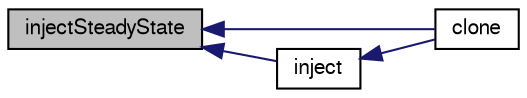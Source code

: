 digraph "injectSteadyState"
{
  bgcolor="transparent";
  edge [fontname="FreeSans",fontsize="10",labelfontname="FreeSans",labelfontsize="10"];
  node [fontname="FreeSans",fontsize="10",shape=record];
  rankdir="LR";
  Node1838 [label="injectSteadyState",height=0.2,width=0.4,color="black", fillcolor="grey75", style="filled", fontcolor="black"];
  Node1838 -> Node1839 [dir="back",color="midnightblue",fontsize="10",style="solid",fontname="FreeSans"];
  Node1839 [label="clone",height=0.2,width=0.4,color="black",URL="$a24074.html#ac6d7055f88f8ceb366a9f64d3ba635e0",tooltip="Construct and return a clone. "];
  Node1838 -> Node1840 [dir="back",color="midnightblue",fontsize="10",style="solid",fontname="FreeSans"];
  Node1840 [label="inject",height=0.2,width=0.4,color="black",URL="$a24074.html#ad56021712258ad92961ed1dcb0941870",tooltip="Main injection loop. "];
  Node1840 -> Node1839 [dir="back",color="midnightblue",fontsize="10",style="solid",fontname="FreeSans"];
}
